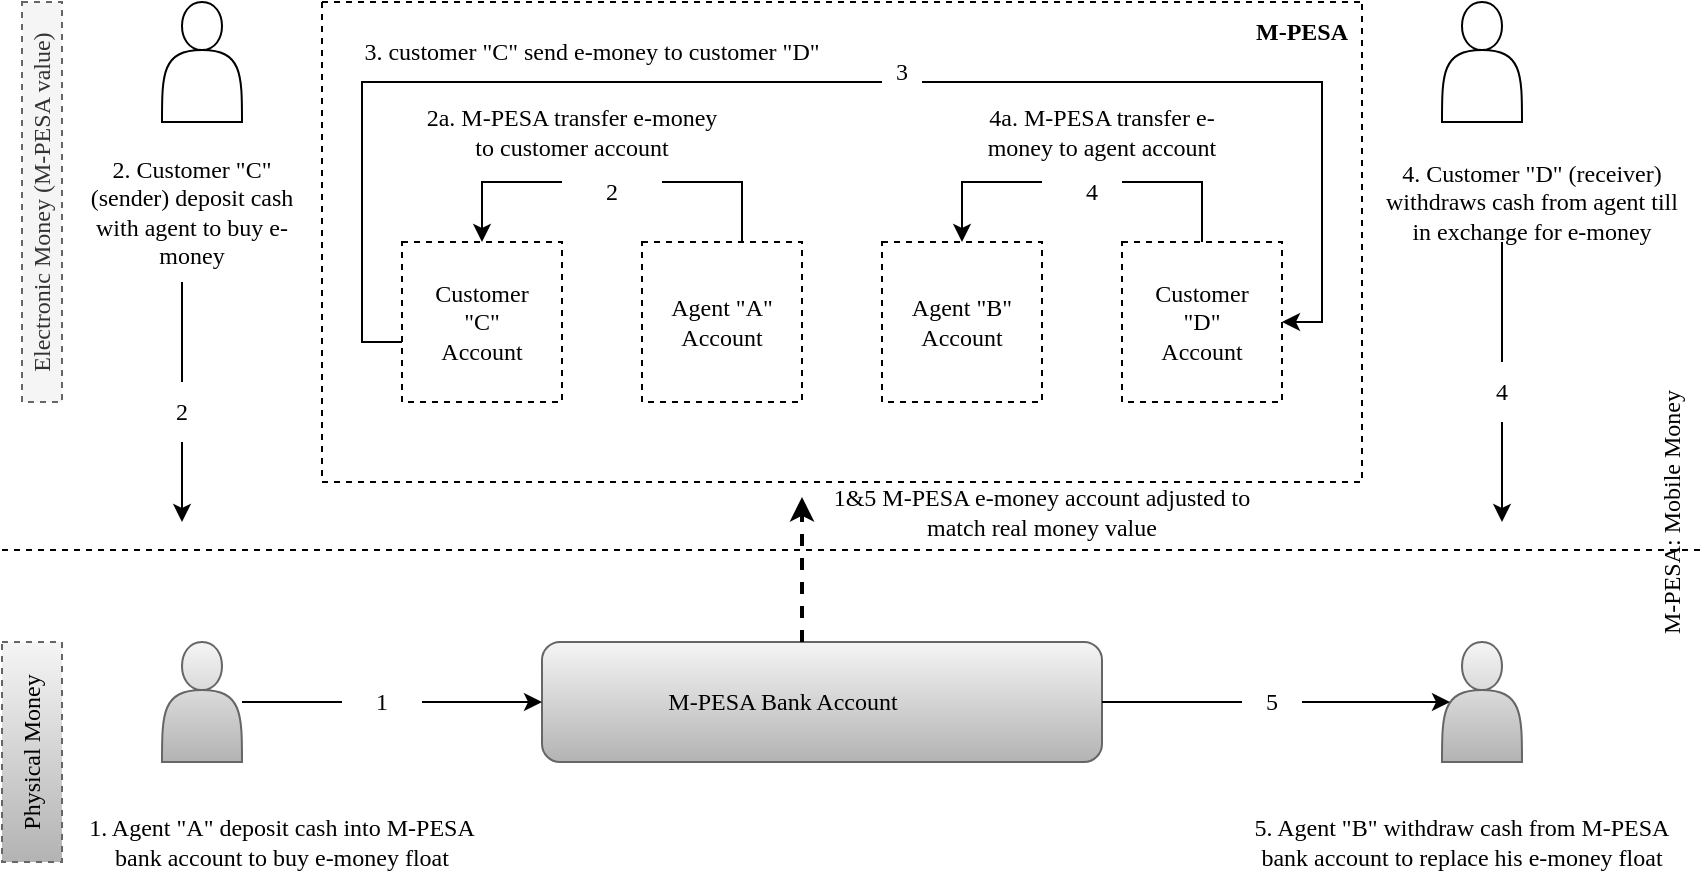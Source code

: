 <mxfile version="16.6.2" type="github">
  <diagram id="eTeOLuo56mxKcvvQQfVn" name="Page-1">
    <mxGraphModel dx="782" dy="420" grid="1" gridSize="10" guides="1" tooltips="1" connect="1" arrows="1" fold="1" page="1" pageScale="1" pageWidth="850" pageHeight="1100" math="0" shadow="0">
      <root>
        <mxCell id="0" />
        <mxCell id="1" parent="0" />
        <mxCell id="AAWGIZFg6NjX5eT5rz1d-1" value="" style="shape=actor;whiteSpace=wrap;html=1;" vertex="1" parent="1">
          <mxGeometry x="80" y="40" width="40" height="60" as="geometry" />
        </mxCell>
        <mxCell id="AAWGIZFg6NjX5eT5rz1d-2" value="" style="shape=actor;whiteSpace=wrap;html=1;" vertex="1" parent="1">
          <mxGeometry x="720" y="40" width="40" height="60" as="geometry" />
        </mxCell>
        <mxCell id="AAWGIZFg6NjX5eT5rz1d-3" value="" style="shape=actor;whiteSpace=wrap;html=1;fillColor=#f5f5f5;gradientColor=#b3b3b3;strokeColor=#666666;" vertex="1" parent="1">
          <mxGeometry x="80" y="360" width="40" height="60" as="geometry" />
        </mxCell>
        <mxCell id="AAWGIZFg6NjX5eT5rz1d-4" value="" style="shape=actor;whiteSpace=wrap;html=1;fillColor=#f5f5f5;gradientColor=#b3b3b3;strokeColor=#666666;" vertex="1" parent="1">
          <mxGeometry x="720" y="360" width="40" height="60" as="geometry" />
        </mxCell>
        <mxCell id="AAWGIZFg6NjX5eT5rz1d-14" value="" style="line;strokeWidth=1;fillColor=none;align=left;verticalAlign=middle;spacingTop=-1;spacingLeft=3;spacingRight=3;rotatable=0;labelPosition=right;points=[];portConstraint=eastwest;fontFamily=Times New Roman;dashed=1;" vertex="1" parent="1">
          <mxGeometry y="310" width="850" height="8" as="geometry" />
        </mxCell>
        <mxCell id="AAWGIZFg6NjX5eT5rz1d-16" value="" style="rounded=1;whiteSpace=wrap;html=1;fontFamily=Times New Roman;fillColor=#f5f5f5;strokeColor=#666666;gradientColor=#b3b3b3;" vertex="1" parent="1">
          <mxGeometry x="270" y="360" width="280" height="60" as="geometry" />
        </mxCell>
        <mxCell id="AAWGIZFg6NjX5eT5rz1d-17" value="M-PESA Bank Account" style="text;html=1;strokeColor=none;fillColor=none;align=center;verticalAlign=middle;whiteSpace=wrap;rounded=0;fontFamily=Times New Roman;" vertex="1" parent="1">
          <mxGeometry x="322.5" y="375" width="135" height="30" as="geometry" />
        </mxCell>
        <mxCell id="AAWGIZFg6NjX5eT5rz1d-18" value="1" style="text;html=1;strokeColor=none;fillColor=none;align=center;verticalAlign=middle;whiteSpace=wrap;rounded=0;fontFamily=Times New Roman;" vertex="1" parent="1">
          <mxGeometry x="180" y="375" width="20" height="30" as="geometry" />
        </mxCell>
        <mxCell id="AAWGIZFg6NjX5eT5rz1d-20" value="" style="endArrow=none;html=1;rounded=0;fontFamily=Times New Roman;" edge="1" parent="1">
          <mxGeometry width="50" height="50" relative="1" as="geometry">
            <mxPoint x="120" y="390" as="sourcePoint" />
            <mxPoint x="170" y="390" as="targetPoint" />
            <Array as="points">
              <mxPoint x="150" y="390" />
            </Array>
          </mxGeometry>
        </mxCell>
        <mxCell id="AAWGIZFg6NjX5eT5rz1d-22" value="" style="endArrow=classic;html=1;rounded=0;fontFamily=Times New Roman;entryX=0;entryY=0.5;entryDx=0;entryDy=0;" edge="1" parent="1" target="AAWGIZFg6NjX5eT5rz1d-16">
          <mxGeometry width="50" height="50" relative="1" as="geometry">
            <mxPoint x="210" y="390" as="sourcePoint" />
            <mxPoint x="260" y="340" as="targetPoint" />
          </mxGeometry>
        </mxCell>
        <mxCell id="AAWGIZFg6NjX5eT5rz1d-23" value="" style="endArrow=none;html=1;rounded=0;fontFamily=Times New Roman;entryX=0;entryY=0.5;entryDx=0;entryDy=0;exitX=1;exitY=0.5;exitDx=0;exitDy=0;" edge="1" parent="1" source="AAWGIZFg6NjX5eT5rz1d-16" target="AAWGIZFg6NjX5eT5rz1d-19">
          <mxGeometry width="50" height="50" relative="1" as="geometry">
            <mxPoint x="530" y="390" as="sourcePoint" />
            <mxPoint x="590" y="395" as="targetPoint" />
          </mxGeometry>
        </mxCell>
        <mxCell id="AAWGIZFg6NjX5eT5rz1d-24" value="" style="endArrow=classic;html=1;rounded=0;fontFamily=Times New Roman;startArrow=none;entryX=0.1;entryY=0.5;entryDx=0;entryDy=0;entryPerimeter=0;" edge="1" parent="1" target="AAWGIZFg6NjX5eT5rz1d-4">
          <mxGeometry width="50" height="50" relative="1" as="geometry">
            <mxPoint x="650" y="390" as="sourcePoint" />
            <mxPoint x="670" y="390" as="targetPoint" />
          </mxGeometry>
        </mxCell>
        <mxCell id="AAWGIZFg6NjX5eT5rz1d-19" value="5" style="text;html=1;strokeColor=none;fillColor=none;align=center;verticalAlign=middle;whiteSpace=wrap;rounded=0;fontFamily=Times New Roman;" vertex="1" parent="1">
          <mxGeometry x="620" y="375" width="30" height="30" as="geometry" />
        </mxCell>
        <mxCell id="AAWGIZFg6NjX5eT5rz1d-25" value="" style="endArrow=none;html=1;rounded=0;fontFamily=Times New Roman;" edge="1" parent="1" target="AAWGIZFg6NjX5eT5rz1d-19">
          <mxGeometry width="50" height="50" relative="1" as="geometry">
            <mxPoint x="620" y="400" as="sourcePoint" />
            <mxPoint x="670" y="400" as="targetPoint" />
          </mxGeometry>
        </mxCell>
        <mxCell id="AAWGIZFg6NjX5eT5rz1d-26" value="1. Agent &quot;A&quot; deposit cash into M-PESA bank account to buy e-money float" style="text;html=1;strokeColor=none;fillColor=none;align=center;verticalAlign=middle;whiteSpace=wrap;rounded=0;fontFamily=Times New Roman;" vertex="1" parent="1">
          <mxGeometry x="40" y="440" width="200" height="40" as="geometry" />
        </mxCell>
        <mxCell id="AAWGIZFg6NjX5eT5rz1d-27" value="5. Agent &quot;B&quot; withdraw cash from M-PESA bank account to replace his e-money float" style="text;html=1;strokeColor=none;fillColor=none;align=center;verticalAlign=middle;whiteSpace=wrap;rounded=0;fontFamily=Times New Roman;" vertex="1" parent="1">
          <mxGeometry x="620" y="440" width="220" height="40" as="geometry" />
        </mxCell>
        <mxCell id="AAWGIZFg6NjX5eT5rz1d-28" value="" style="endArrow=classic;html=1;rounded=0;fontFamily=Times New Roman;entryX=0;entryY=0.25;entryDx=0;entryDy=0;dashed=1;strokeWidth=2;" edge="1" parent="1" target="AAWGIZFg6NjX5eT5rz1d-29">
          <mxGeometry width="50" height="50" relative="1" as="geometry">
            <mxPoint x="400" y="360" as="sourcePoint" />
            <mxPoint x="400" y="300" as="targetPoint" />
          </mxGeometry>
        </mxCell>
        <mxCell id="AAWGIZFg6NjX5eT5rz1d-29" value="1&amp;amp;5 M-PESA e-money account adjusted to match real money value" style="text;html=1;strokeColor=none;fillColor=none;align=center;verticalAlign=middle;whiteSpace=wrap;rounded=0;fontFamily=Times New Roman;" vertex="1" parent="1">
          <mxGeometry x="400" y="280" width="240" height="30" as="geometry" />
        </mxCell>
        <mxCell id="AAWGIZFg6NjX5eT5rz1d-33" value="" style="swimlane;startSize=0;fontFamily=Times New Roman;dashed=1;" vertex="1" parent="1">
          <mxGeometry x="160" y="40" width="520" height="240" as="geometry" />
        </mxCell>
        <mxCell id="AAWGIZFg6NjX5eT5rz1d-5" value="" style="whiteSpace=wrap;html=1;aspect=fixed;dashed=1;" vertex="1" parent="AAWGIZFg6NjX5eT5rz1d-33">
          <mxGeometry x="160" y="120" width="80" height="80" as="geometry" />
        </mxCell>
        <mxCell id="AAWGIZFg6NjX5eT5rz1d-10" value="Agent &quot;A&quot; Account" style="text;html=1;strokeColor=none;fillColor=none;align=center;verticalAlign=middle;whiteSpace=wrap;rounded=0;fontFamily=Times New Roman;" vertex="1" parent="AAWGIZFg6NjX5eT5rz1d-33">
          <mxGeometry x="170" y="145" width="60" height="30" as="geometry" />
        </mxCell>
        <mxCell id="AAWGIZFg6NjX5eT5rz1d-6" value="" style="whiteSpace=wrap;html=1;aspect=fixed;dashed=1;" vertex="1" parent="AAWGIZFg6NjX5eT5rz1d-33">
          <mxGeometry x="40" y="120" width="80" height="80" as="geometry" />
        </mxCell>
        <mxCell id="AAWGIZFg6NjX5eT5rz1d-9" value="&lt;font face=&quot;Times New Roman&quot;&gt;Customer &quot;C&quot; Account&lt;/font&gt;" style="text;html=1;strokeColor=none;fillColor=none;align=center;verticalAlign=middle;whiteSpace=wrap;rounded=0;" vertex="1" parent="AAWGIZFg6NjX5eT5rz1d-33">
          <mxGeometry x="50" y="135" width="60" height="50" as="geometry" />
        </mxCell>
        <mxCell id="AAWGIZFg6NjX5eT5rz1d-8" value="" style="whiteSpace=wrap;html=1;aspect=fixed;dashed=1;" vertex="1" parent="AAWGIZFg6NjX5eT5rz1d-33">
          <mxGeometry x="400" y="120" width="80" height="80" as="geometry" />
        </mxCell>
        <mxCell id="AAWGIZFg6NjX5eT5rz1d-7" value="" style="whiteSpace=wrap;html=1;aspect=fixed;dashed=1;" vertex="1" parent="AAWGIZFg6NjX5eT5rz1d-33">
          <mxGeometry x="280" y="120" width="80" height="80" as="geometry" />
        </mxCell>
        <mxCell id="AAWGIZFg6NjX5eT5rz1d-11" value="Agent &quot;B&quot; Account" style="text;html=1;strokeColor=none;fillColor=none;align=center;verticalAlign=middle;whiteSpace=wrap;rounded=0;fontFamily=Times New Roman;" vertex="1" parent="AAWGIZFg6NjX5eT5rz1d-33">
          <mxGeometry x="290" y="145" width="60" height="30" as="geometry" />
        </mxCell>
        <mxCell id="AAWGIZFg6NjX5eT5rz1d-12" value="Customer &quot;D&quot; Account" style="text;html=1;strokeColor=none;fillColor=none;align=center;verticalAlign=middle;whiteSpace=wrap;rounded=0;fontFamily=Times New Roman;" vertex="1" parent="AAWGIZFg6NjX5eT5rz1d-33">
          <mxGeometry x="410" y="140" width="60" height="40" as="geometry" />
        </mxCell>
        <mxCell id="AAWGIZFg6NjX5eT5rz1d-34" value="&lt;b&gt;M-PESA&lt;/b&gt;" style="text;html=1;strokeColor=none;fillColor=none;align=center;verticalAlign=middle;whiteSpace=wrap;rounded=0;fontFamily=Times New Roman;" vertex="1" parent="AAWGIZFg6NjX5eT5rz1d-33">
          <mxGeometry x="460" width="60" height="30" as="geometry" />
        </mxCell>
        <mxCell id="AAWGIZFg6NjX5eT5rz1d-38" value="2" style="text;html=1;strokeColor=none;fillColor=none;align=center;verticalAlign=middle;whiteSpace=wrap;rounded=0;dashed=1;fontFamily=Times New Roman;" vertex="1" parent="AAWGIZFg6NjX5eT5rz1d-33">
          <mxGeometry x="130" y="80" width="30" height="30" as="geometry" />
        </mxCell>
        <mxCell id="AAWGIZFg6NjX5eT5rz1d-40" value="" style="endArrow=classic;html=1;rounded=0;fontFamily=Times New Roman;entryX=0.5;entryY=0;entryDx=0;entryDy=0;" edge="1" parent="AAWGIZFg6NjX5eT5rz1d-33" target="AAWGIZFg6NjX5eT5rz1d-6">
          <mxGeometry width="50" height="50" relative="1" as="geometry">
            <mxPoint x="120" y="90" as="sourcePoint" />
            <mxPoint x="40" y="80" as="targetPoint" />
            <Array as="points">
              <mxPoint x="80" y="90" />
            </Array>
          </mxGeometry>
        </mxCell>
        <mxCell id="AAWGIZFg6NjX5eT5rz1d-42" value="4" style="text;html=1;strokeColor=none;fillColor=none;align=center;verticalAlign=middle;whiteSpace=wrap;rounded=0;dashed=1;fontFamily=Times New Roman;" vertex="1" parent="AAWGIZFg6NjX5eT5rz1d-33">
          <mxGeometry x="370" y="80" width="30" height="30" as="geometry" />
        </mxCell>
        <mxCell id="AAWGIZFg6NjX5eT5rz1d-45" value="2a. M-PESA transfer e-money to customer account " style="text;html=1;strokeColor=none;fillColor=none;align=center;verticalAlign=middle;whiteSpace=wrap;rounded=0;dashed=1;fontFamily=Times New Roman;" vertex="1" parent="AAWGIZFg6NjX5eT5rz1d-33">
          <mxGeometry x="50" y="50" width="150" height="30" as="geometry" />
        </mxCell>
        <mxCell id="AAWGIZFg6NjX5eT5rz1d-46" value="4a. M-PESA transfer e-money to agent account" style="text;html=1;strokeColor=none;fillColor=none;align=center;verticalAlign=middle;whiteSpace=wrap;rounded=0;dashed=1;fontFamily=Times New Roman;" vertex="1" parent="AAWGIZFg6NjX5eT5rz1d-33">
          <mxGeometry x="320" y="50" width="140" height="30" as="geometry" />
        </mxCell>
        <mxCell id="AAWGIZFg6NjX5eT5rz1d-48" value="3" style="text;html=1;strokeColor=none;fillColor=none;align=center;verticalAlign=middle;whiteSpace=wrap;rounded=0;dashed=1;fontFamily=Times New Roman;" vertex="1" parent="AAWGIZFg6NjX5eT5rz1d-33">
          <mxGeometry x="280" y="20" width="20" height="30" as="geometry" />
        </mxCell>
        <mxCell id="AAWGIZFg6NjX5eT5rz1d-50" value="3. customer &quot;C&quot; send e-money to customer &quot;D&quot;" style="text;html=1;strokeColor=none;fillColor=none;align=center;verticalAlign=middle;whiteSpace=wrap;rounded=0;dashed=1;fontFamily=Times New Roman;" vertex="1" parent="AAWGIZFg6NjX5eT5rz1d-33">
          <mxGeometry x="20" y="10" width="230" height="30" as="geometry" />
        </mxCell>
        <mxCell id="AAWGIZFg6NjX5eT5rz1d-37" value="" style="endArrow=none;html=1;rounded=0;fontFamily=Times New Roman;" edge="1" parent="1">
          <mxGeometry width="50" height="50" relative="1" as="geometry">
            <mxPoint x="370" y="160" as="sourcePoint" />
            <mxPoint x="330" y="130" as="targetPoint" />
            <Array as="points">
              <mxPoint x="370" y="130" />
            </Array>
          </mxGeometry>
        </mxCell>
        <mxCell id="AAWGIZFg6NjX5eT5rz1d-41" value="" style="endArrow=none;html=1;rounded=0;fontFamily=Times New Roman;startArrow=none;" edge="1" parent="1" source="AAWGIZFg6NjX5eT5rz1d-42">
          <mxGeometry width="50" height="50" relative="1" as="geometry">
            <mxPoint x="600" y="160" as="sourcePoint" />
            <mxPoint x="560" y="130" as="targetPoint" />
            <Array as="points" />
          </mxGeometry>
        </mxCell>
        <mxCell id="AAWGIZFg6NjX5eT5rz1d-43" value="" style="endArrow=none;html=1;rounded=0;fontFamily=Times New Roman;" edge="1" parent="1">
          <mxGeometry width="50" height="50" relative="1" as="geometry">
            <mxPoint x="600" y="160" as="sourcePoint" />
            <mxPoint x="560" y="130" as="targetPoint" />
            <Array as="points">
              <mxPoint x="600" y="130" />
            </Array>
          </mxGeometry>
        </mxCell>
        <mxCell id="AAWGIZFg6NjX5eT5rz1d-44" value="" style="endArrow=classic;html=1;rounded=0;fontFamily=Times New Roman;entryX=0.5;entryY=0;entryDx=0;entryDy=0;" edge="1" parent="1" target="AAWGIZFg6NjX5eT5rz1d-7">
          <mxGeometry width="50" height="50" relative="1" as="geometry">
            <mxPoint x="520" y="130" as="sourcePoint" />
            <mxPoint x="570" y="90" as="targetPoint" />
            <Array as="points">
              <mxPoint x="480" y="130" />
            </Array>
          </mxGeometry>
        </mxCell>
        <mxCell id="AAWGIZFg6NjX5eT5rz1d-47" value="" style="endArrow=none;html=1;rounded=0;fontFamily=Times New Roman;" edge="1" parent="1" target="AAWGIZFg6NjX5eT5rz1d-48">
          <mxGeometry width="50" height="50" relative="1" as="geometry">
            <mxPoint x="200" y="210" as="sourcePoint" />
            <mxPoint x="240" y="80" as="targetPoint" />
            <Array as="points">
              <mxPoint x="180" y="210" />
              <mxPoint x="180" y="80" />
              <mxPoint x="240" y="80" />
              <mxPoint x="440" y="80" />
            </Array>
          </mxGeometry>
        </mxCell>
        <mxCell id="AAWGIZFg6NjX5eT5rz1d-49" value="" style="endArrow=classic;html=1;rounded=0;fontFamily=Times New Roman;entryX=1;entryY=0.5;entryDx=0;entryDy=0;" edge="1" parent="1" target="AAWGIZFg6NjX5eT5rz1d-8">
          <mxGeometry width="50" height="50" relative="1" as="geometry">
            <mxPoint x="460" y="80" as="sourcePoint" />
            <mxPoint x="670" y="80" as="targetPoint" />
            <Array as="points">
              <mxPoint x="660" y="80" />
              <mxPoint x="660" y="200" />
            </Array>
          </mxGeometry>
        </mxCell>
        <mxCell id="AAWGIZFg6NjX5eT5rz1d-51" value="Physical Money" style="text;html=1;strokeColor=#666666;fillColor=#f5f5f5;align=center;verticalAlign=middle;whiteSpace=wrap;rounded=0;dashed=1;fontFamily=Times New Roman;horizontal=0;gradientColor=#b3b3b3;" vertex="1" parent="1">
          <mxGeometry y="360" width="30" height="110" as="geometry" />
        </mxCell>
        <mxCell id="AAWGIZFg6NjX5eT5rz1d-52" value="Electronic Money (M-PESA value)" style="text;strokeColor=#666666;fillColor=#f5f5f5;align=center;verticalAlign=middle;whiteSpace=wrap;rounded=0;dashed=1;fontFamily=Times New Roman;html=1;horizontal=0;fontColor=#333333;" vertex="1" parent="1">
          <mxGeometry x="10" y="40" width="20" height="200" as="geometry" />
        </mxCell>
        <mxCell id="AAWGIZFg6NjX5eT5rz1d-53" value="2. Customer &quot;C&quot; (sender) deposit cash with agent to buy e-money" style="text;html=1;strokeColor=none;fillColor=none;align=center;verticalAlign=middle;whiteSpace=wrap;rounded=0;dashed=1;fontFamily=Times New Roman;" vertex="1" parent="1">
          <mxGeometry x="40" y="110" width="110" height="70" as="geometry" />
        </mxCell>
        <mxCell id="AAWGIZFg6NjX5eT5rz1d-54" value="" style="endArrow=none;html=1;rounded=0;fontFamily=Times New Roman;" edge="1" parent="1">
          <mxGeometry width="50" height="50" relative="1" as="geometry">
            <mxPoint x="90" y="230" as="sourcePoint" />
            <mxPoint x="90" y="180" as="targetPoint" />
          </mxGeometry>
        </mxCell>
        <mxCell id="AAWGIZFg6NjX5eT5rz1d-55" value="" style="endArrow=classic;html=1;rounded=0;fontFamily=Times New Roman;" edge="1" parent="1">
          <mxGeometry width="50" height="50" relative="1" as="geometry">
            <mxPoint x="90" y="260" as="sourcePoint" />
            <mxPoint x="90" y="300" as="targetPoint" />
          </mxGeometry>
        </mxCell>
        <mxCell id="AAWGIZFg6NjX5eT5rz1d-56" value="2" style="text;html=1;strokeColor=none;fillColor=none;align=center;verticalAlign=middle;whiteSpace=wrap;rounded=0;dashed=1;fontFamily=Times New Roman;" vertex="1" parent="1">
          <mxGeometry x="80" y="230" width="20" height="30" as="geometry" />
        </mxCell>
        <mxCell id="AAWGIZFg6NjX5eT5rz1d-57" value="4. Customer &quot;D&quot; (receiver) withdraws cash from agent till in exchange for e-money" style="text;html=1;strokeColor=none;fillColor=none;align=center;verticalAlign=middle;whiteSpace=wrap;rounded=0;dashed=1;fontFamily=Times New Roman;" vertex="1" parent="1">
          <mxGeometry x="690" y="110" width="150" height="60" as="geometry" />
        </mxCell>
        <mxCell id="AAWGIZFg6NjX5eT5rz1d-58" value="" style="endArrow=none;html=1;rounded=0;fontFamily=Times New Roman;" edge="1" parent="1">
          <mxGeometry width="50" height="50" relative="1" as="geometry">
            <mxPoint x="750" y="220" as="sourcePoint" />
            <mxPoint x="750" y="160" as="targetPoint" />
          </mxGeometry>
        </mxCell>
        <mxCell id="AAWGIZFg6NjX5eT5rz1d-59" value="" style="endArrow=classic;html=1;rounded=0;fontFamily=Times New Roman;" edge="1" parent="1">
          <mxGeometry width="50" height="50" relative="1" as="geometry">
            <mxPoint x="750" y="250" as="sourcePoint" />
            <mxPoint x="750" y="300" as="targetPoint" />
          </mxGeometry>
        </mxCell>
        <mxCell id="AAWGIZFg6NjX5eT5rz1d-60" value="4" style="text;html=1;strokeColor=none;fillColor=none;align=center;verticalAlign=middle;whiteSpace=wrap;rounded=0;dashed=1;fontFamily=Times New Roman;" vertex="1" parent="1">
          <mxGeometry x="740" y="220" width="20" height="30" as="geometry" />
        </mxCell>
        <mxCell id="AAWGIZFg6NjX5eT5rz1d-61" value="M-PESA: Mobile Money" style="text;html=1;strokeColor=none;fillColor=none;align=center;verticalAlign=middle;whiteSpace=wrap;rounded=0;dashed=1;fontFamily=Times New Roman;horizontal=0;" vertex="1" parent="1">
          <mxGeometry x="820" y="220" width="30" height="150" as="geometry" />
        </mxCell>
      </root>
    </mxGraphModel>
  </diagram>
</mxfile>
